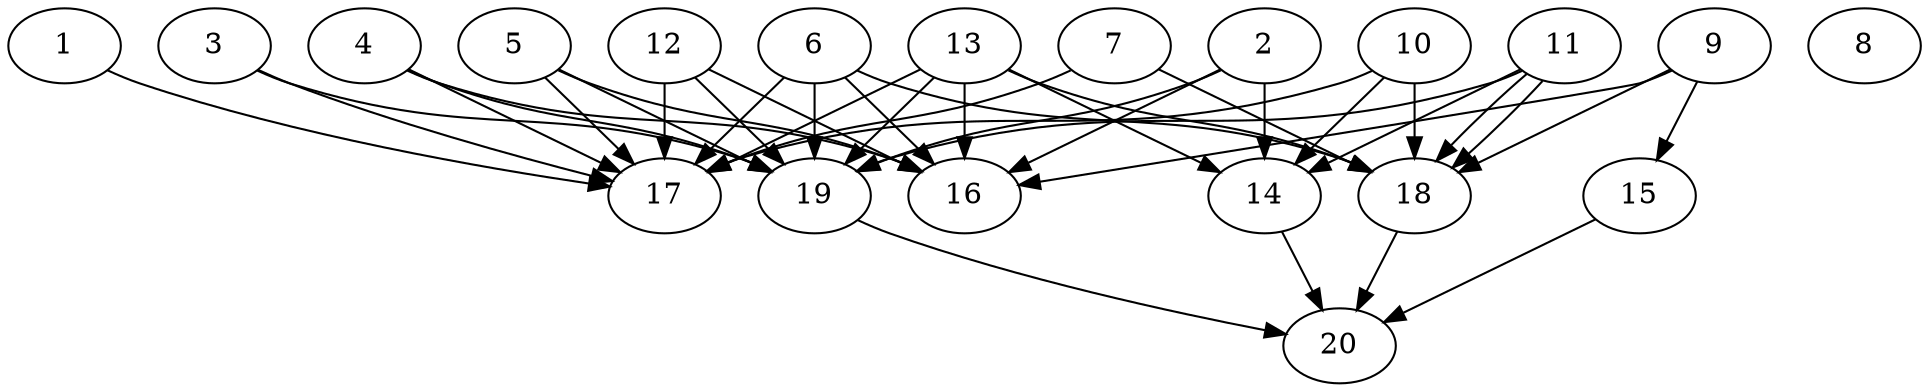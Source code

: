// DAG automatically generated by daggen at Wed Jul 24 21:20:53 2019
// ./daggen --dot -n 20 --ccr 0.3 --fat 0.8 --regular 0.5 --density 0.7 --mindata 5242880 --maxdata 52428800 
digraph G {
  1 [size="112373760", alpha="0.05", expect_size="33712128"] 
  1 -> 17 [size ="33712128"]
  2 [size="120077653", alpha="0.16", expect_size="36023296"] 
  2 -> 14 [size ="36023296"]
  2 -> 16 [size ="36023296"]
  2 -> 19 [size ="36023296"]
  3 [size="170980693", alpha="0.06", expect_size="51294208"] 
  3 -> 17 [size ="51294208"]
  3 -> 19 [size ="51294208"]
  4 [size="35921920", alpha="0.03", expect_size="10776576"] 
  4 -> 16 [size ="10776576"]
  4 -> 17 [size ="10776576"]
  4 -> 19 [size ="10776576"]
  5 [size="89432747", alpha="0.17", expect_size="26829824"] 
  5 -> 16 [size ="26829824"]
  5 -> 17 [size ="26829824"]
  5 -> 19 [size ="26829824"]
  6 [size="70045013", alpha="0.15", expect_size="21013504"] 
  6 -> 16 [size ="21013504"]
  6 -> 17 [size ="21013504"]
  6 -> 18 [size ="21013504"]
  6 -> 19 [size ="21013504"]
  7 [size="82029227", alpha="0.17", expect_size="24608768"] 
  7 -> 17 [size ="24608768"]
  7 -> 18 [size ="24608768"]
  8 [size="142923093", alpha="0.04", expect_size="42876928"] 
  9 [size="120634027", alpha="0.01", expect_size="36190208"] 
  9 -> 15 [size ="36190208"]
  9 -> 16 [size ="36190208"]
  9 -> 18 [size ="36190208"]
  10 [size="169007787", alpha="0.04", expect_size="50702336"] 
  10 -> 14 [size ="50702336"]
  10 -> 17 [size ="50702336"]
  10 -> 18 [size ="50702336"]
  11 [size="22702080", alpha="0.15", expect_size="6810624"] 
  11 -> 14 [size ="6810624"]
  11 -> 18 [size ="6810624"]
  11 -> 18 [size ="6810624"]
  11 -> 19 [size ="6810624"]
  12 [size="63866880", alpha="0.00", expect_size="19160064"] 
  12 -> 16 [size ="19160064"]
  12 -> 17 [size ="19160064"]
  12 -> 19 [size ="19160064"]
  13 [size="32153600", alpha="0.16", expect_size="9646080"] 
  13 -> 14 [size ="9646080"]
  13 -> 16 [size ="9646080"]
  13 -> 17 [size ="9646080"]
  13 -> 18 [size ="9646080"]
  13 -> 19 [size ="9646080"]
  14 [size="79568213", alpha="0.15", expect_size="23870464"] 
  14 -> 20 [size ="23870464"]
  15 [size="101614933", alpha="0.19", expect_size="30484480"] 
  15 -> 20 [size ="30484480"]
  16 [size="77154987", alpha="0.04", expect_size="23146496"] 
  17 [size="36341760", alpha="0.02", expect_size="10902528"] 
  18 [size="173165227", alpha="0.10", expect_size="51949568"] 
  18 -> 20 [size ="51949568"]
  19 [size="44363093", alpha="0.19", expect_size="13308928"] 
  19 -> 20 [size ="13308928"]
  20 [size="48803840", alpha="0.06", expect_size="14641152"] 
}
